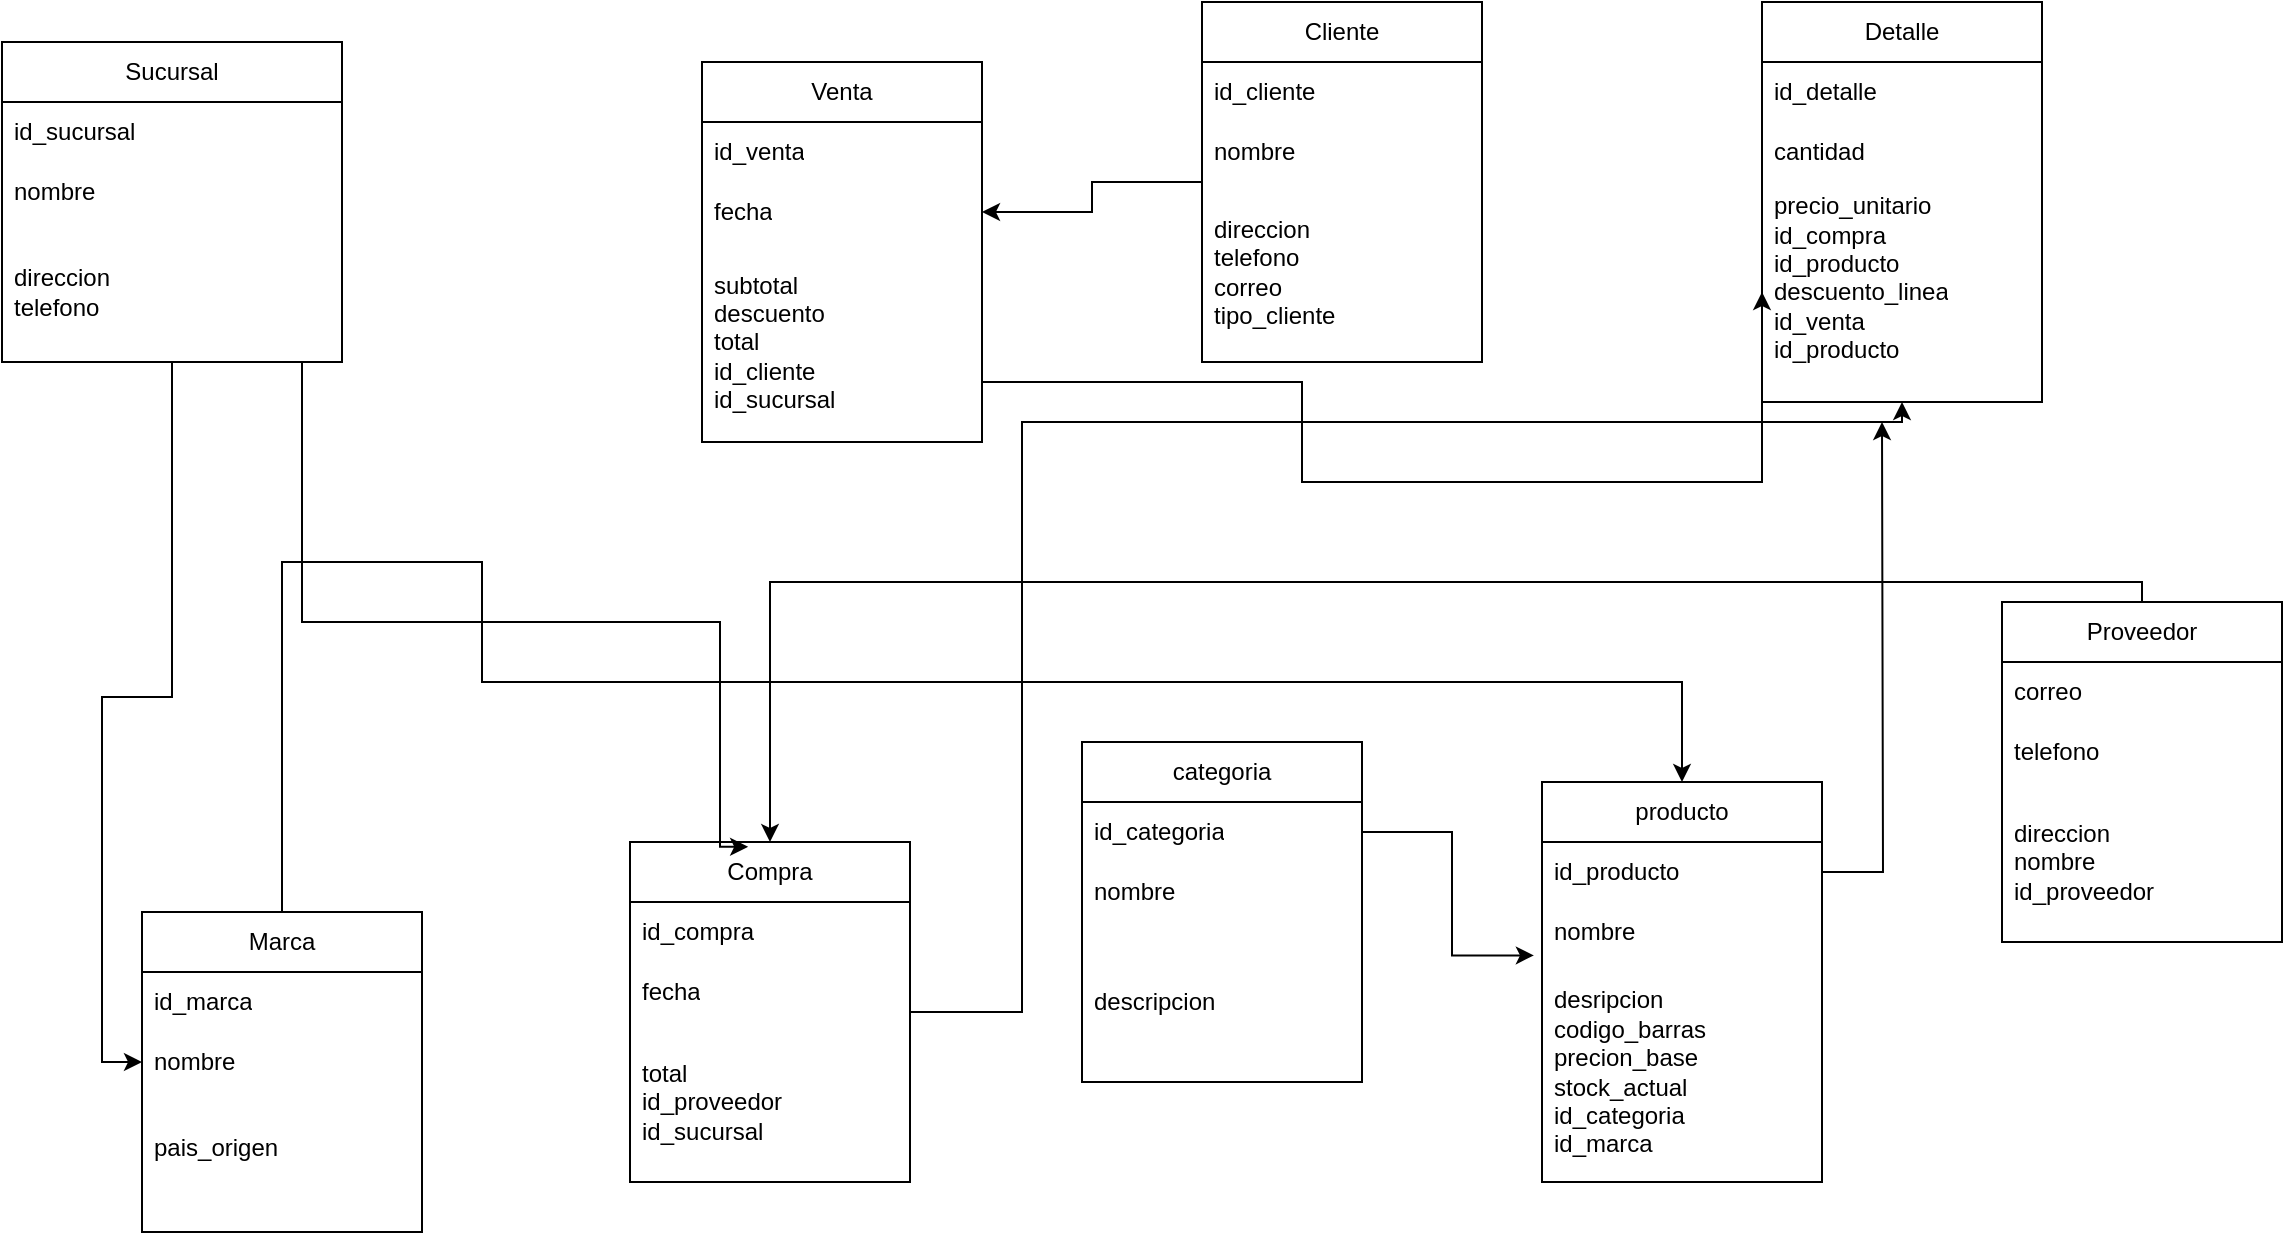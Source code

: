 <mxfile version="28.2.8">
  <diagram id="C5RBs43oDa-KdzZeNtuy" name="Page-1">
    <mxGraphModel dx="1427" dy="939" grid="1" gridSize="10" guides="1" tooltips="1" connect="1" arrows="1" fold="1" page="1" pageScale="1" pageWidth="827" pageHeight="1169" math="0" shadow="0">
      <root>
        <mxCell id="WIyWlLk6GJQsqaUBKTNV-0" />
        <mxCell id="WIyWlLk6GJQsqaUBKTNV-1" parent="WIyWlLk6GJQsqaUBKTNV-0" />
        <mxCell id="GFf8UnE0y3S0NjsPwHhW-13" style="edgeStyle=orthogonalEdgeStyle;rounded=0;orthogonalLoop=1;jettySize=auto;html=1;entryX=0;entryY=0.5;entryDx=0;entryDy=0;" edge="1" parent="WIyWlLk6GJQsqaUBKTNV-1" source="GFf8UnE0y3S0NjsPwHhW-0" target="GFf8UnE0y3S0NjsPwHhW-7">
          <mxGeometry relative="1" as="geometry" />
        </mxCell>
        <mxCell id="GFf8UnE0y3S0NjsPwHhW-0" value="Sucursal" style="swimlane;fontStyle=0;childLayout=stackLayout;horizontal=1;startSize=30;horizontalStack=0;resizeParent=1;resizeParentMax=0;resizeLast=0;collapsible=1;marginBottom=0;whiteSpace=wrap;html=1;" vertex="1" parent="WIyWlLk6GJQsqaUBKTNV-1">
          <mxGeometry x="30" y="70" width="170" height="160" as="geometry" />
        </mxCell>
        <mxCell id="GFf8UnE0y3S0NjsPwHhW-1" value="id_sucursal" style="text;strokeColor=none;fillColor=none;align=left;verticalAlign=middle;spacingLeft=4;spacingRight=4;overflow=hidden;points=[[0,0.5],[1,0.5]];portConstraint=eastwest;rotatable=0;whiteSpace=wrap;html=1;" vertex="1" parent="GFf8UnE0y3S0NjsPwHhW-0">
          <mxGeometry y="30" width="170" height="30" as="geometry" />
        </mxCell>
        <mxCell id="GFf8UnE0y3S0NjsPwHhW-2" value="nombre" style="text;strokeColor=none;fillColor=none;align=left;verticalAlign=middle;spacingLeft=4;spacingRight=4;overflow=hidden;points=[[0,0.5],[1,0.5]];portConstraint=eastwest;rotatable=0;whiteSpace=wrap;html=1;" vertex="1" parent="GFf8UnE0y3S0NjsPwHhW-0">
          <mxGeometry y="60" width="170" height="30" as="geometry" />
        </mxCell>
        <mxCell id="GFf8UnE0y3S0NjsPwHhW-3" value="&lt;br&gt;&lt;div&gt;direccion&lt;/div&gt;&lt;div&gt;telefono&lt;/div&gt;&lt;div&gt;&lt;br&gt;&lt;/div&gt;" style="text;strokeColor=none;fillColor=none;align=left;verticalAlign=middle;spacingLeft=4;spacingRight=4;overflow=hidden;points=[[0,0.5],[1,0.5]];portConstraint=eastwest;rotatable=0;whiteSpace=wrap;html=1;" vertex="1" parent="GFf8UnE0y3S0NjsPwHhW-0">
          <mxGeometry y="90" width="170" height="70" as="geometry" />
        </mxCell>
        <mxCell id="GFf8UnE0y3S0NjsPwHhW-46" style="edgeStyle=orthogonalEdgeStyle;rounded=0;orthogonalLoop=1;jettySize=auto;html=1;entryX=0.5;entryY=0;entryDx=0;entryDy=0;" edge="1" parent="WIyWlLk6GJQsqaUBKTNV-1" source="GFf8UnE0y3S0NjsPwHhW-5" target="GFf8UnE0y3S0NjsPwHhW-26">
          <mxGeometry relative="1" as="geometry">
            <Array as="points">
              <mxPoint x="170" y="330" />
              <mxPoint x="270" y="330" />
              <mxPoint x="270" y="390" />
              <mxPoint x="870" y="390" />
            </Array>
          </mxGeometry>
        </mxCell>
        <mxCell id="GFf8UnE0y3S0NjsPwHhW-5" value="Marca" style="swimlane;fontStyle=0;childLayout=stackLayout;horizontal=1;startSize=30;horizontalStack=0;resizeParent=1;resizeParentMax=0;resizeLast=0;collapsible=1;marginBottom=0;whiteSpace=wrap;html=1;" vertex="1" parent="WIyWlLk6GJQsqaUBKTNV-1">
          <mxGeometry x="100" y="505" width="140" height="160" as="geometry" />
        </mxCell>
        <mxCell id="GFf8UnE0y3S0NjsPwHhW-6" value="id_marca" style="text;strokeColor=none;fillColor=none;align=left;verticalAlign=middle;spacingLeft=4;spacingRight=4;overflow=hidden;points=[[0,0.5],[1,0.5]];portConstraint=eastwest;rotatable=0;whiteSpace=wrap;html=1;" vertex="1" parent="GFf8UnE0y3S0NjsPwHhW-5">
          <mxGeometry y="30" width="140" height="30" as="geometry" />
        </mxCell>
        <mxCell id="GFf8UnE0y3S0NjsPwHhW-7" value="nombre" style="text;strokeColor=none;fillColor=none;align=left;verticalAlign=middle;spacingLeft=4;spacingRight=4;overflow=hidden;points=[[0,0.5],[1,0.5]];portConstraint=eastwest;rotatable=0;whiteSpace=wrap;html=1;" vertex="1" parent="GFf8UnE0y3S0NjsPwHhW-5">
          <mxGeometry y="60" width="140" height="30" as="geometry" />
        </mxCell>
        <mxCell id="GFf8UnE0y3S0NjsPwHhW-8" value="pais_origen&lt;div&gt;&lt;br&gt;&lt;/div&gt;" style="text;strokeColor=none;fillColor=none;align=left;verticalAlign=middle;spacingLeft=4;spacingRight=4;overflow=hidden;points=[[0,0.5],[1,0.5]];portConstraint=eastwest;rotatable=0;whiteSpace=wrap;html=1;" vertex="1" parent="GFf8UnE0y3S0NjsPwHhW-5">
          <mxGeometry y="90" width="140" height="70" as="geometry" />
        </mxCell>
        <mxCell id="GFf8UnE0y3S0NjsPwHhW-49" style="edgeStyle=orthogonalEdgeStyle;rounded=0;orthogonalLoop=1;jettySize=auto;html=1;entryX=0;entryY=0.5;entryDx=0;entryDy=0;" edge="1" parent="WIyWlLk6GJQsqaUBKTNV-1" source="GFf8UnE0y3S0NjsPwHhW-9" target="GFf8UnE0y3S0NjsPwHhW-41">
          <mxGeometry relative="1" as="geometry">
            <Array as="points">
              <mxPoint x="680" y="240" />
              <mxPoint x="680" y="290" />
              <mxPoint x="910" y="290" />
            </Array>
          </mxGeometry>
        </mxCell>
        <mxCell id="GFf8UnE0y3S0NjsPwHhW-9" value="Venta" style="swimlane;fontStyle=0;childLayout=stackLayout;horizontal=1;startSize=30;horizontalStack=0;resizeParent=1;resizeParentMax=0;resizeLast=0;collapsible=1;marginBottom=0;whiteSpace=wrap;html=1;" vertex="1" parent="WIyWlLk6GJQsqaUBKTNV-1">
          <mxGeometry x="380" y="80" width="140" height="190" as="geometry" />
        </mxCell>
        <mxCell id="GFf8UnE0y3S0NjsPwHhW-10" value="id_venta" style="text;strokeColor=none;fillColor=none;align=left;verticalAlign=middle;spacingLeft=4;spacingRight=4;overflow=hidden;points=[[0,0.5],[1,0.5]];portConstraint=eastwest;rotatable=0;whiteSpace=wrap;html=1;" vertex="1" parent="GFf8UnE0y3S0NjsPwHhW-9">
          <mxGeometry y="30" width="140" height="30" as="geometry" />
        </mxCell>
        <mxCell id="GFf8UnE0y3S0NjsPwHhW-11" value="fecha" style="text;strokeColor=none;fillColor=none;align=left;verticalAlign=middle;spacingLeft=4;spacingRight=4;overflow=hidden;points=[[0,0.5],[1,0.5]];portConstraint=eastwest;rotatable=0;whiteSpace=wrap;html=1;" vertex="1" parent="GFf8UnE0y3S0NjsPwHhW-9">
          <mxGeometry y="60" width="140" height="30" as="geometry" />
        </mxCell>
        <mxCell id="GFf8UnE0y3S0NjsPwHhW-12" value="subtotal&lt;div&gt;descuento&lt;/div&gt;&lt;div&gt;total&lt;/div&gt;&lt;div&gt;id_cliente&lt;/div&gt;&lt;div&gt;id_sucursal&lt;/div&gt;" style="text;strokeColor=none;fillColor=none;align=left;verticalAlign=middle;spacingLeft=4;spacingRight=4;overflow=hidden;points=[[0,0.5],[1,0.5]];portConstraint=eastwest;rotatable=0;whiteSpace=wrap;html=1;" vertex="1" parent="GFf8UnE0y3S0NjsPwHhW-9">
          <mxGeometry y="90" width="140" height="100" as="geometry" />
        </mxCell>
        <mxCell id="GFf8UnE0y3S0NjsPwHhW-43" style="edgeStyle=orthogonalEdgeStyle;rounded=0;orthogonalLoop=1;jettySize=auto;html=1;entryX=1;entryY=0.5;entryDx=0;entryDy=0;" edge="1" parent="WIyWlLk6GJQsqaUBKTNV-1" source="GFf8UnE0y3S0NjsPwHhW-14" target="GFf8UnE0y3S0NjsPwHhW-11">
          <mxGeometry relative="1" as="geometry" />
        </mxCell>
        <mxCell id="GFf8UnE0y3S0NjsPwHhW-14" value="Cliente" style="swimlane;fontStyle=0;childLayout=stackLayout;horizontal=1;startSize=30;horizontalStack=0;resizeParent=1;resizeParentMax=0;resizeLast=0;collapsible=1;marginBottom=0;whiteSpace=wrap;html=1;" vertex="1" parent="WIyWlLk6GJQsqaUBKTNV-1">
          <mxGeometry x="630" y="50" width="140" height="180" as="geometry" />
        </mxCell>
        <mxCell id="GFf8UnE0y3S0NjsPwHhW-15" value="id_cliente" style="text;strokeColor=none;fillColor=none;align=left;verticalAlign=middle;spacingLeft=4;spacingRight=4;overflow=hidden;points=[[0,0.5],[1,0.5]];portConstraint=eastwest;rotatable=0;whiteSpace=wrap;html=1;" vertex="1" parent="GFf8UnE0y3S0NjsPwHhW-14">
          <mxGeometry y="30" width="140" height="30" as="geometry" />
        </mxCell>
        <mxCell id="GFf8UnE0y3S0NjsPwHhW-16" value="nombre" style="text;strokeColor=none;fillColor=none;align=left;verticalAlign=middle;spacingLeft=4;spacingRight=4;overflow=hidden;points=[[0,0.5],[1,0.5]];portConstraint=eastwest;rotatable=0;whiteSpace=wrap;html=1;" vertex="1" parent="GFf8UnE0y3S0NjsPwHhW-14">
          <mxGeometry y="60" width="140" height="30" as="geometry" />
        </mxCell>
        <mxCell id="GFf8UnE0y3S0NjsPwHhW-17" value="direccion&lt;div&gt;telefono&lt;/div&gt;&lt;div&gt;correo&lt;/div&gt;&lt;div&gt;tipo_cliente&lt;/div&gt;" style="text;strokeColor=none;fillColor=none;align=left;verticalAlign=middle;spacingLeft=4;spacingRight=4;overflow=hidden;points=[[0,0.5],[1,0.5]];portConstraint=eastwest;rotatable=0;whiteSpace=wrap;html=1;" vertex="1" parent="GFf8UnE0y3S0NjsPwHhW-14">
          <mxGeometry y="90" width="140" height="90" as="geometry" />
        </mxCell>
        <mxCell id="GFf8UnE0y3S0NjsPwHhW-18" value="categoria" style="swimlane;fontStyle=0;childLayout=stackLayout;horizontal=1;startSize=30;horizontalStack=0;resizeParent=1;resizeParentMax=0;resizeLast=0;collapsible=1;marginBottom=0;whiteSpace=wrap;html=1;" vertex="1" parent="WIyWlLk6GJQsqaUBKTNV-1">
          <mxGeometry x="570" y="420" width="140" height="170" as="geometry" />
        </mxCell>
        <mxCell id="GFf8UnE0y3S0NjsPwHhW-19" value="id_categoria" style="text;strokeColor=none;fillColor=none;align=left;verticalAlign=middle;spacingLeft=4;spacingRight=4;overflow=hidden;points=[[0,0.5],[1,0.5]];portConstraint=eastwest;rotatable=0;whiteSpace=wrap;html=1;" vertex="1" parent="GFf8UnE0y3S0NjsPwHhW-18">
          <mxGeometry y="30" width="140" height="30" as="geometry" />
        </mxCell>
        <mxCell id="GFf8UnE0y3S0NjsPwHhW-20" value="nombre" style="text;strokeColor=none;fillColor=none;align=left;verticalAlign=middle;spacingLeft=4;spacingRight=4;overflow=hidden;points=[[0,0.5],[1,0.5]];portConstraint=eastwest;rotatable=0;whiteSpace=wrap;html=1;" vertex="1" parent="GFf8UnE0y3S0NjsPwHhW-18">
          <mxGeometry y="60" width="140" height="30" as="geometry" />
        </mxCell>
        <mxCell id="GFf8UnE0y3S0NjsPwHhW-21" value="descripcion" style="text;strokeColor=none;fillColor=none;align=left;verticalAlign=middle;spacingLeft=4;spacingRight=4;overflow=hidden;points=[[0,0.5],[1,0.5]];portConstraint=eastwest;rotatable=0;whiteSpace=wrap;html=1;" vertex="1" parent="GFf8UnE0y3S0NjsPwHhW-18">
          <mxGeometry y="90" width="140" height="80" as="geometry" />
        </mxCell>
        <mxCell id="GFf8UnE0y3S0NjsPwHhW-48" style="edgeStyle=orthogonalEdgeStyle;rounded=0;orthogonalLoop=1;jettySize=auto;html=1;" edge="1" parent="WIyWlLk6GJQsqaUBKTNV-1" source="GFf8UnE0y3S0NjsPwHhW-22" target="GFf8UnE0y3S0NjsPwHhW-41">
          <mxGeometry relative="1" as="geometry">
            <Array as="points">
              <mxPoint x="540" y="555" />
              <mxPoint x="540" y="260" />
              <mxPoint x="980" y="260" />
            </Array>
          </mxGeometry>
        </mxCell>
        <mxCell id="GFf8UnE0y3S0NjsPwHhW-22" value="Compra" style="swimlane;fontStyle=0;childLayout=stackLayout;horizontal=1;startSize=30;horizontalStack=0;resizeParent=1;resizeParentMax=0;resizeLast=0;collapsible=1;marginBottom=0;whiteSpace=wrap;html=1;" vertex="1" parent="WIyWlLk6GJQsqaUBKTNV-1">
          <mxGeometry x="344" y="470" width="140" height="170" as="geometry" />
        </mxCell>
        <mxCell id="GFf8UnE0y3S0NjsPwHhW-23" value="id_compra" style="text;strokeColor=none;fillColor=none;align=left;verticalAlign=middle;spacingLeft=4;spacingRight=4;overflow=hidden;points=[[0,0.5],[1,0.5]];portConstraint=eastwest;rotatable=0;whiteSpace=wrap;html=1;" vertex="1" parent="GFf8UnE0y3S0NjsPwHhW-22">
          <mxGeometry y="30" width="140" height="30" as="geometry" />
        </mxCell>
        <mxCell id="GFf8UnE0y3S0NjsPwHhW-24" value="fecha" style="text;strokeColor=none;fillColor=none;align=left;verticalAlign=middle;spacingLeft=4;spacingRight=4;overflow=hidden;points=[[0,0.5],[1,0.5]];portConstraint=eastwest;rotatable=0;whiteSpace=wrap;html=1;" vertex="1" parent="GFf8UnE0y3S0NjsPwHhW-22">
          <mxGeometry y="60" width="140" height="30" as="geometry" />
        </mxCell>
        <mxCell id="GFf8UnE0y3S0NjsPwHhW-25" value="total&lt;div&gt;id_proveedor&lt;/div&gt;&lt;div&gt;id_sucursal&lt;/div&gt;" style="text;strokeColor=none;fillColor=none;align=left;verticalAlign=middle;spacingLeft=4;spacingRight=4;overflow=hidden;points=[[0,0.5],[1,0.5]];portConstraint=eastwest;rotatable=0;whiteSpace=wrap;html=1;" vertex="1" parent="GFf8UnE0y3S0NjsPwHhW-22">
          <mxGeometry y="90" width="140" height="80" as="geometry" />
        </mxCell>
        <mxCell id="GFf8UnE0y3S0NjsPwHhW-26" value="producto" style="swimlane;fontStyle=0;childLayout=stackLayout;horizontal=1;startSize=30;horizontalStack=0;resizeParent=1;resizeParentMax=0;resizeLast=0;collapsible=1;marginBottom=0;whiteSpace=wrap;html=1;" vertex="1" parent="WIyWlLk6GJQsqaUBKTNV-1">
          <mxGeometry x="800" y="440" width="140" height="200" as="geometry" />
        </mxCell>
        <mxCell id="GFf8UnE0y3S0NjsPwHhW-47" style="edgeStyle=orthogonalEdgeStyle;rounded=0;orthogonalLoop=1;jettySize=auto;html=1;" edge="1" parent="GFf8UnE0y3S0NjsPwHhW-26" source="GFf8UnE0y3S0NjsPwHhW-27">
          <mxGeometry relative="1" as="geometry">
            <mxPoint x="170" y="-180" as="targetPoint" />
          </mxGeometry>
        </mxCell>
        <mxCell id="GFf8UnE0y3S0NjsPwHhW-27" value="id_producto" style="text;strokeColor=none;fillColor=none;align=left;verticalAlign=middle;spacingLeft=4;spacingRight=4;overflow=hidden;points=[[0,0.5],[1,0.5]];portConstraint=eastwest;rotatable=0;whiteSpace=wrap;html=1;" vertex="1" parent="GFf8UnE0y3S0NjsPwHhW-26">
          <mxGeometry y="30" width="140" height="30" as="geometry" />
        </mxCell>
        <mxCell id="GFf8UnE0y3S0NjsPwHhW-28" value="nombre" style="text;strokeColor=none;fillColor=none;align=left;verticalAlign=middle;spacingLeft=4;spacingRight=4;overflow=hidden;points=[[0,0.5],[1,0.5]];portConstraint=eastwest;rotatable=0;whiteSpace=wrap;html=1;" vertex="1" parent="GFf8UnE0y3S0NjsPwHhW-26">
          <mxGeometry y="60" width="140" height="30" as="geometry" />
        </mxCell>
        <mxCell id="GFf8UnE0y3S0NjsPwHhW-29" value="desripcion&lt;div&gt;codigo_barras&lt;/div&gt;&lt;div&gt;precion_base&lt;/div&gt;&lt;div&gt;stock_actual&lt;/div&gt;&lt;div&gt;id_categoria&lt;/div&gt;&lt;div&gt;id_marca&lt;/div&gt;" style="text;strokeColor=none;fillColor=none;align=left;verticalAlign=middle;spacingLeft=4;spacingRight=4;overflow=hidden;points=[[0,0.5],[1,0.5]];portConstraint=eastwest;rotatable=0;whiteSpace=wrap;html=1;" vertex="1" parent="GFf8UnE0y3S0NjsPwHhW-26">
          <mxGeometry y="90" width="140" height="110" as="geometry" />
        </mxCell>
        <mxCell id="GFf8UnE0y3S0NjsPwHhW-44" style="edgeStyle=orthogonalEdgeStyle;rounded=0;orthogonalLoop=1;jettySize=auto;html=1;entryX=0.5;entryY=0;entryDx=0;entryDy=0;" edge="1" parent="WIyWlLk6GJQsqaUBKTNV-1" source="GFf8UnE0y3S0NjsPwHhW-30" target="GFf8UnE0y3S0NjsPwHhW-22">
          <mxGeometry relative="1" as="geometry">
            <Array as="points">
              <mxPoint x="1100" y="340" />
              <mxPoint x="414" y="340" />
            </Array>
          </mxGeometry>
        </mxCell>
        <mxCell id="GFf8UnE0y3S0NjsPwHhW-30" value="Proveedor" style="swimlane;fontStyle=0;childLayout=stackLayout;horizontal=1;startSize=30;horizontalStack=0;resizeParent=1;resizeParentMax=0;resizeLast=0;collapsible=1;marginBottom=0;whiteSpace=wrap;html=1;" vertex="1" parent="WIyWlLk6GJQsqaUBKTNV-1">
          <mxGeometry x="1030" y="350" width="140" height="170" as="geometry" />
        </mxCell>
        <mxCell id="GFf8UnE0y3S0NjsPwHhW-31" value="correo" style="text;strokeColor=none;fillColor=none;align=left;verticalAlign=middle;spacingLeft=4;spacingRight=4;overflow=hidden;points=[[0,0.5],[1,0.5]];portConstraint=eastwest;rotatable=0;whiteSpace=wrap;html=1;" vertex="1" parent="GFf8UnE0y3S0NjsPwHhW-30">
          <mxGeometry y="30" width="140" height="30" as="geometry" />
        </mxCell>
        <mxCell id="GFf8UnE0y3S0NjsPwHhW-32" value="telefono" style="text;strokeColor=none;fillColor=none;align=left;verticalAlign=middle;spacingLeft=4;spacingRight=4;overflow=hidden;points=[[0,0.5],[1,0.5]];portConstraint=eastwest;rotatable=0;whiteSpace=wrap;html=1;" vertex="1" parent="GFf8UnE0y3S0NjsPwHhW-30">
          <mxGeometry y="60" width="140" height="30" as="geometry" />
        </mxCell>
        <mxCell id="GFf8UnE0y3S0NjsPwHhW-33" value="direccion&lt;div&gt;nombre&lt;/div&gt;&lt;div&gt;id_proveedor&lt;/div&gt;" style="text;strokeColor=none;fillColor=none;align=left;verticalAlign=middle;spacingLeft=4;spacingRight=4;overflow=hidden;points=[[0,0.5],[1,0.5]];portConstraint=eastwest;rotatable=0;whiteSpace=wrap;html=1;" vertex="1" parent="GFf8UnE0y3S0NjsPwHhW-30">
          <mxGeometry y="90" width="140" height="80" as="geometry" />
        </mxCell>
        <mxCell id="GFf8UnE0y3S0NjsPwHhW-38" value="Detalle" style="swimlane;fontStyle=0;childLayout=stackLayout;horizontal=1;startSize=30;horizontalStack=0;resizeParent=1;resizeParentMax=0;resizeLast=0;collapsible=1;marginBottom=0;whiteSpace=wrap;html=1;" vertex="1" parent="WIyWlLk6GJQsqaUBKTNV-1">
          <mxGeometry x="910" y="50" width="140" height="200" as="geometry" />
        </mxCell>
        <mxCell id="GFf8UnE0y3S0NjsPwHhW-39" value="id_detalle" style="text;strokeColor=none;fillColor=none;align=left;verticalAlign=middle;spacingLeft=4;spacingRight=4;overflow=hidden;points=[[0,0.5],[1,0.5]];portConstraint=eastwest;rotatable=0;whiteSpace=wrap;html=1;" vertex="1" parent="GFf8UnE0y3S0NjsPwHhW-38">
          <mxGeometry y="30" width="140" height="30" as="geometry" />
        </mxCell>
        <mxCell id="GFf8UnE0y3S0NjsPwHhW-40" value="cantidad" style="text;strokeColor=none;fillColor=none;align=left;verticalAlign=middle;spacingLeft=4;spacingRight=4;overflow=hidden;points=[[0,0.5],[1,0.5]];portConstraint=eastwest;rotatable=0;whiteSpace=wrap;html=1;" vertex="1" parent="GFf8UnE0y3S0NjsPwHhW-38">
          <mxGeometry y="60" width="140" height="30" as="geometry" />
        </mxCell>
        <mxCell id="GFf8UnE0y3S0NjsPwHhW-41" value="precio_unitario&lt;div&gt;id_compra&lt;/div&gt;&lt;div&gt;id_producto&lt;/div&gt;&lt;div&gt;descuento_linea&lt;/div&gt;&lt;div&gt;id_venta&lt;/div&gt;&lt;div&gt;id_producto&lt;/div&gt;&lt;div&gt;&lt;br&gt;&lt;/div&gt;" style="text;strokeColor=none;fillColor=none;align=left;verticalAlign=middle;spacingLeft=4;spacingRight=4;overflow=hidden;points=[[0,0.5],[1,0.5]];portConstraint=eastwest;rotatable=0;whiteSpace=wrap;html=1;" vertex="1" parent="GFf8UnE0y3S0NjsPwHhW-38">
          <mxGeometry y="90" width="140" height="110" as="geometry" />
        </mxCell>
        <mxCell id="GFf8UnE0y3S0NjsPwHhW-42" style="edgeStyle=orthogonalEdgeStyle;rounded=0;orthogonalLoop=1;jettySize=auto;html=1;entryX=0.422;entryY=0.014;entryDx=0;entryDy=0;entryPerimeter=0;" edge="1" parent="WIyWlLk6GJQsqaUBKTNV-1" source="GFf8UnE0y3S0NjsPwHhW-0" target="GFf8UnE0y3S0NjsPwHhW-22">
          <mxGeometry relative="1" as="geometry">
            <Array as="points">
              <mxPoint x="180" y="360" />
              <mxPoint x="389" y="360" />
            </Array>
          </mxGeometry>
        </mxCell>
        <mxCell id="GFf8UnE0y3S0NjsPwHhW-45" style="edgeStyle=orthogonalEdgeStyle;rounded=0;orthogonalLoop=1;jettySize=auto;html=1;entryX=-0.029;entryY=-0.03;entryDx=0;entryDy=0;entryPerimeter=0;" edge="1" parent="WIyWlLk6GJQsqaUBKTNV-1" source="GFf8UnE0y3S0NjsPwHhW-19" target="GFf8UnE0y3S0NjsPwHhW-29">
          <mxGeometry relative="1" as="geometry" />
        </mxCell>
      </root>
    </mxGraphModel>
  </diagram>
</mxfile>
